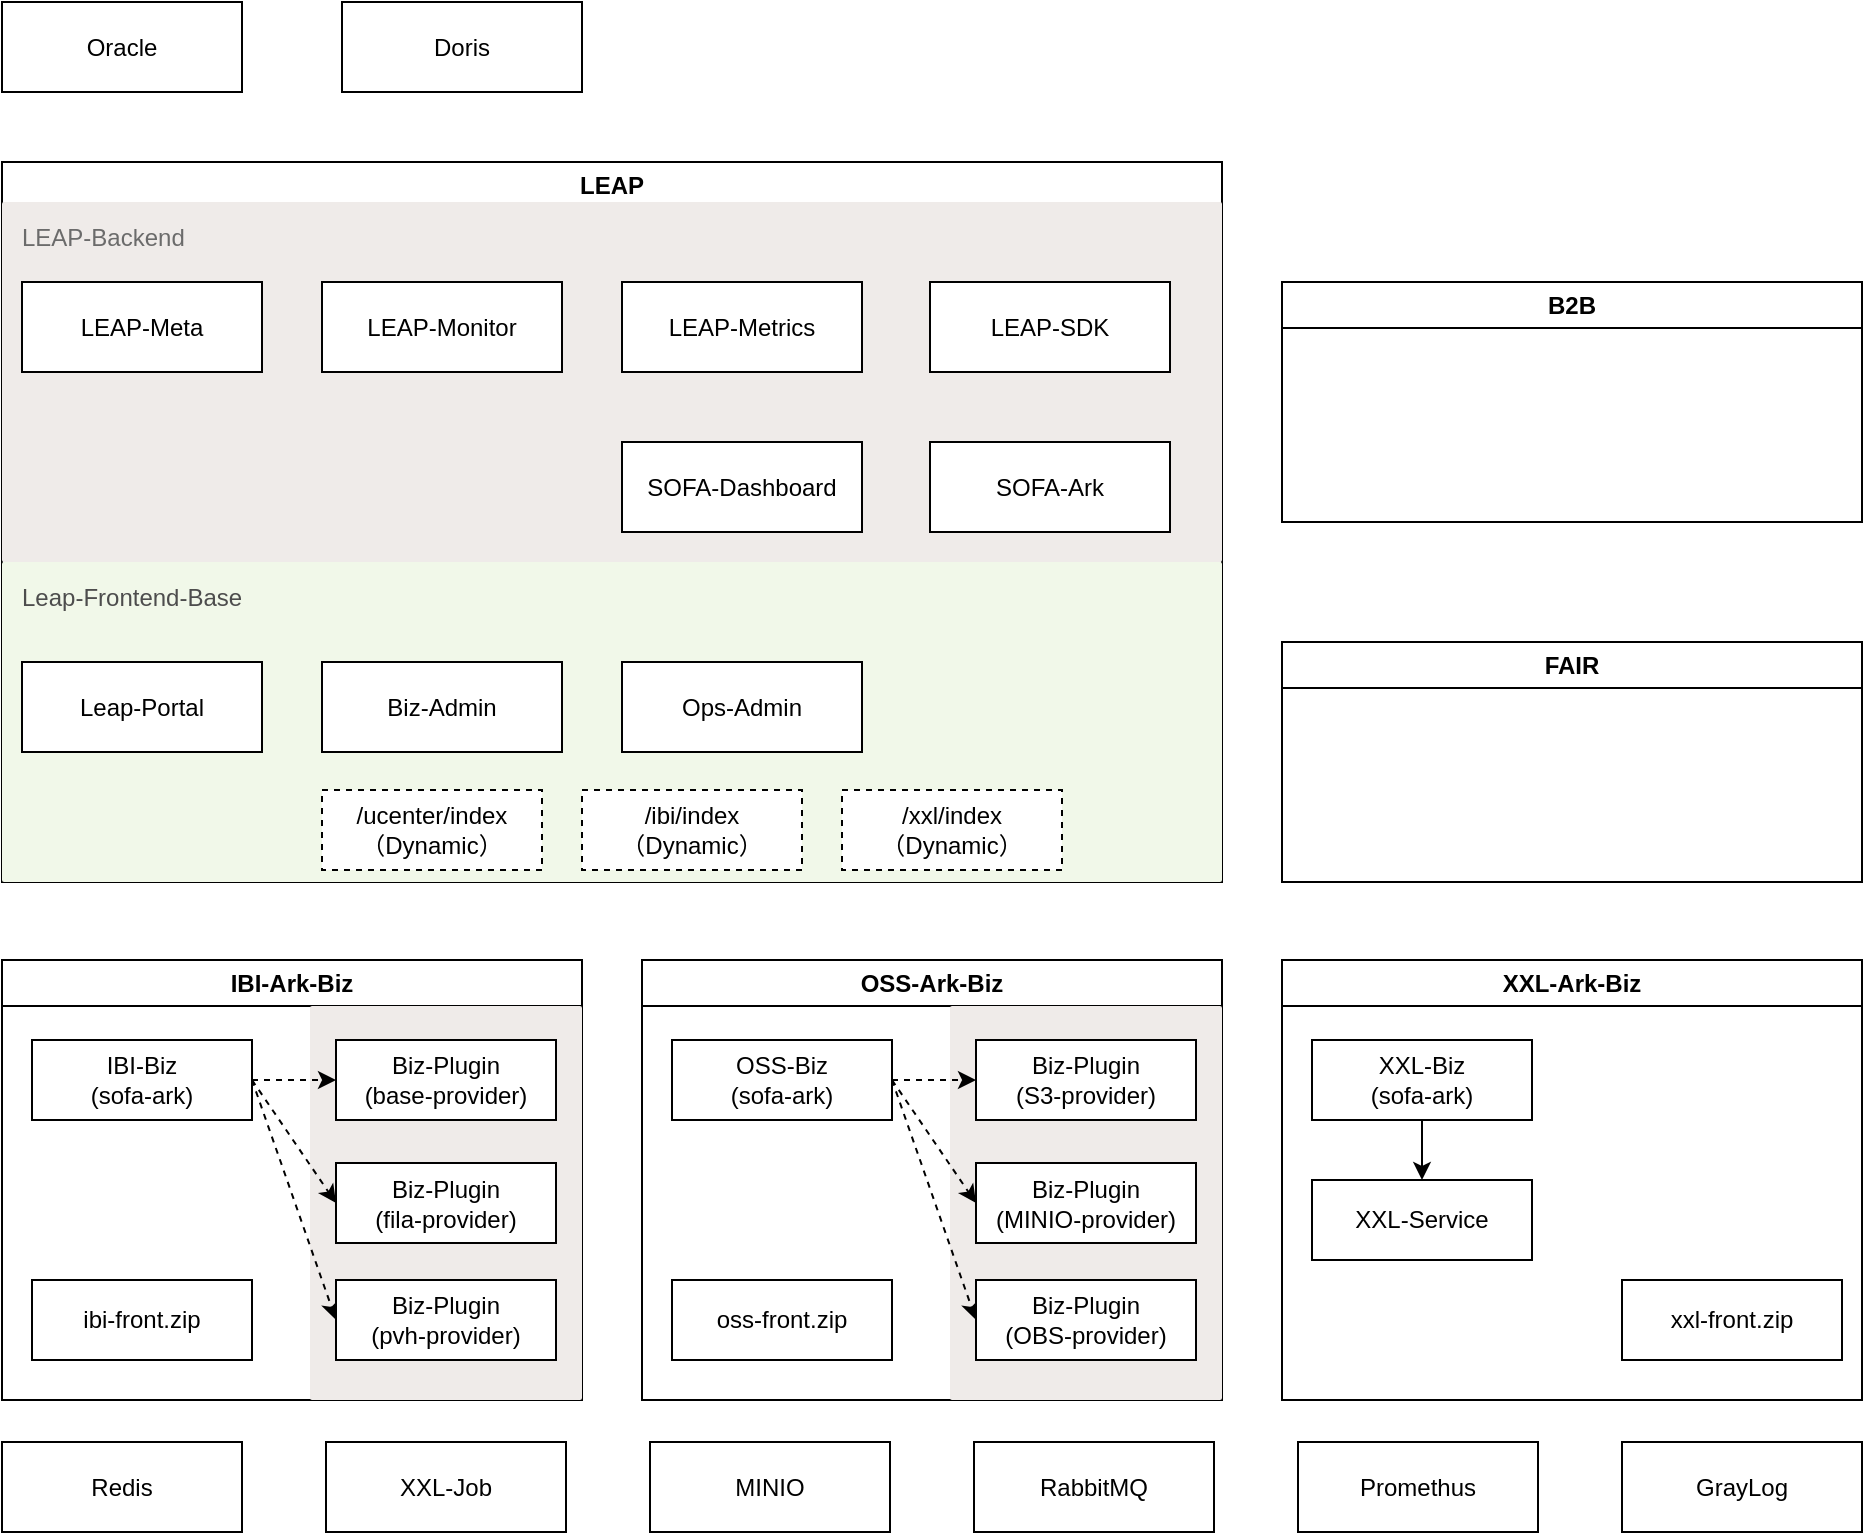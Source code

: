 <mxfile version="21.3.8" type="github">
  <diagram id="C5RBs43oDa-KdzZeNtuy" name="Page-1">
    <mxGraphModel dx="2261" dy="773" grid="1" gridSize="10" guides="1" tooltips="1" connect="1" arrows="1" fold="1" page="1" pageScale="1" pageWidth="827" pageHeight="1169" math="0" shadow="0">
      <root>
        <mxCell id="WIyWlLk6GJQsqaUBKTNV-0" />
        <mxCell id="WIyWlLk6GJQsqaUBKTNV-1" parent="WIyWlLk6GJQsqaUBKTNV-0" />
        <mxCell id="2m2cGnubEGgLQn0LFh3w-37" value="IBI-Ark-Biz" style="swimlane;whiteSpace=wrap;html=1;" vertex="1" parent="WIyWlLk6GJQsqaUBKTNV-1">
          <mxGeometry x="-750" y="639" width="290" height="220" as="geometry" />
        </mxCell>
        <mxCell id="2m2cGnubEGgLQn0LFh3w-38" value="ibi-front.zip" style="rounded=0;whiteSpace=wrap;html=1;" vertex="1" parent="2m2cGnubEGgLQn0LFh3w-37">
          <mxGeometry x="15" y="160" width="110" height="40" as="geometry" />
        </mxCell>
        <mxCell id="2m2cGnubEGgLQn0LFh3w-44" value="" style="sketch=0;points=[[0,0,0],[0.25,0,0],[0.5,0,0],[0.75,0,0],[1,0,0],[1,0.25,0],[1,0.5,0],[1,0.75,0],[1,1,0],[0.75,1,0],[0.5,1,0],[0.25,1,0],[0,1,0],[0,0.75,0],[0,0.5,0],[0,0.25,0]];rounded=1;absoluteArcSize=1;arcSize=2;html=1;strokeColor=none;gradientColor=none;shadow=0;dashed=0;fontSize=12;fontColor=#9E9E9E;align=left;verticalAlign=top;spacing=10;spacingTop=-4;whiteSpace=wrap;fillColor=#EFEBE9;" vertex="1" parent="2m2cGnubEGgLQn0LFh3w-37">
          <mxGeometry x="154" y="23" width="136" height="197" as="geometry" />
        </mxCell>
        <mxCell id="2m2cGnubEGgLQn0LFh3w-49" style="edgeStyle=orthogonalEdgeStyle;rounded=0;orthogonalLoop=1;jettySize=auto;html=1;exitX=1;exitY=0.5;exitDx=0;exitDy=0;entryX=0;entryY=0.5;entryDx=0;entryDy=0;dashed=1;" edge="1" parent="2m2cGnubEGgLQn0LFh3w-37" source="2m2cGnubEGgLQn0LFh3w-42" target="2m2cGnubEGgLQn0LFh3w-46">
          <mxGeometry relative="1" as="geometry" />
        </mxCell>
        <mxCell id="2m2cGnubEGgLQn0LFh3w-50" style="rounded=0;orthogonalLoop=1;jettySize=auto;html=1;exitX=1;exitY=0.5;exitDx=0;exitDy=0;entryX=0;entryY=0.5;entryDx=0;entryDy=0;dashed=1;" edge="1" parent="2m2cGnubEGgLQn0LFh3w-37" source="2m2cGnubEGgLQn0LFh3w-42" target="2m2cGnubEGgLQn0LFh3w-47">
          <mxGeometry relative="1" as="geometry" />
        </mxCell>
        <mxCell id="2m2cGnubEGgLQn0LFh3w-51" style="rounded=0;orthogonalLoop=1;jettySize=auto;html=1;exitX=1;exitY=0.5;exitDx=0;exitDy=0;entryX=0;entryY=0.5;entryDx=0;entryDy=0;dashed=1;" edge="1" parent="2m2cGnubEGgLQn0LFh3w-37" source="2m2cGnubEGgLQn0LFh3w-42" target="2m2cGnubEGgLQn0LFh3w-48">
          <mxGeometry relative="1" as="geometry" />
        </mxCell>
        <mxCell id="2m2cGnubEGgLQn0LFh3w-42" value="IBI-Biz&lt;br&gt;(sofa-ark)" style="rounded=0;whiteSpace=wrap;html=1;" vertex="1" parent="2m2cGnubEGgLQn0LFh3w-37">
          <mxGeometry x="15" y="40" width="110" height="40" as="geometry" />
        </mxCell>
        <mxCell id="2m2cGnubEGgLQn0LFh3w-46" value="Biz-Plugin&lt;br&gt;(base-provider)" style="rounded=0;whiteSpace=wrap;html=1;" vertex="1" parent="2m2cGnubEGgLQn0LFh3w-37">
          <mxGeometry x="167" y="40" width="110" height="40" as="geometry" />
        </mxCell>
        <mxCell id="2m2cGnubEGgLQn0LFh3w-47" value="Biz-Plugin&lt;br&gt;(fila-provider)" style="rounded=0;whiteSpace=wrap;html=1;" vertex="1" parent="2m2cGnubEGgLQn0LFh3w-37">
          <mxGeometry x="167" y="101.5" width="110" height="40" as="geometry" />
        </mxCell>
        <mxCell id="2m2cGnubEGgLQn0LFh3w-48" value="Biz-Plugin&lt;br&gt;(pvh-provider)" style="rounded=0;whiteSpace=wrap;html=1;" vertex="1" parent="2m2cGnubEGgLQn0LFh3w-37">
          <mxGeometry x="167" y="160" width="110" height="40" as="geometry" />
        </mxCell>
        <mxCell id="2m2cGnubEGgLQn0LFh3w-63" value="LEAP" style="swimlane;whiteSpace=wrap;html=1;" vertex="1" parent="WIyWlLk6GJQsqaUBKTNV-1">
          <mxGeometry x="-750" y="240" width="610" height="360" as="geometry" />
        </mxCell>
        <mxCell id="2m2cGnubEGgLQn0LFh3w-64" value="Leap-Frontend-Base" style="sketch=0;points=[[0,0,0],[0.25,0,0],[0.5,0,0],[0.75,0,0],[1,0,0],[1,0.25,0],[1,0.5,0],[1,0.75,0],[1,1,0],[0.75,1,0],[0.5,1,0],[0.25,1,0],[0,1,0],[0,0.75,0],[0,0.5,0],[0,0.25,0]];rounded=1;absoluteArcSize=1;arcSize=2;html=1;strokeColor=none;gradientColor=none;shadow=0;dashed=0;fontSize=12;fontColor=#4D4D4D;align=left;verticalAlign=top;spacing=10;spacingTop=-4;whiteSpace=wrap;fillColor=#F1F8E9;" vertex="1" parent="2m2cGnubEGgLQn0LFh3w-63">
          <mxGeometry y="200" width="610" height="160" as="geometry" />
        </mxCell>
        <mxCell id="2m2cGnubEGgLQn0LFh3w-71" value="/ibi/index&lt;br&gt;（Dynamic）" style="rounded=0;whiteSpace=wrap;html=1;dashed=1;" vertex="1" parent="2m2cGnubEGgLQn0LFh3w-63">
          <mxGeometry x="290" y="314" width="110" height="40" as="geometry" />
        </mxCell>
        <mxCell id="2m2cGnubEGgLQn0LFh3w-83" value="Biz-Admin" style="rounded=0;whiteSpace=wrap;html=1;" vertex="1" parent="2m2cGnubEGgLQn0LFh3w-63">
          <mxGeometry x="160" y="250" width="120" height="45" as="geometry" />
        </mxCell>
        <mxCell id="2m2cGnubEGgLQn0LFh3w-181" value="/xxl/index&lt;br&gt;（Dynamic）" style="rounded=0;whiteSpace=wrap;html=1;dashed=1;" vertex="1" parent="2m2cGnubEGgLQn0LFh3w-63">
          <mxGeometry x="420" y="314" width="110" height="40" as="geometry" />
        </mxCell>
        <mxCell id="2m2cGnubEGgLQn0LFh3w-182" value="/ucenter/index&lt;br&gt;（Dynamic）" style="rounded=0;whiteSpace=wrap;html=1;dashed=1;" vertex="1" parent="2m2cGnubEGgLQn0LFh3w-63">
          <mxGeometry x="160" y="314" width="110" height="40" as="geometry" />
        </mxCell>
        <mxCell id="2m2cGnubEGgLQn0LFh3w-183" value="Leap-Portal" style="rounded=0;whiteSpace=wrap;html=1;" vertex="1" parent="2m2cGnubEGgLQn0LFh3w-63">
          <mxGeometry x="10" y="250" width="120" height="45" as="geometry" />
        </mxCell>
        <mxCell id="2m2cGnubEGgLQn0LFh3w-185" value="Ops-Admin" style="rounded=0;whiteSpace=wrap;html=1;" vertex="1" parent="2m2cGnubEGgLQn0LFh3w-63">
          <mxGeometry x="310" y="250" width="120" height="45" as="geometry" />
        </mxCell>
        <mxCell id="2m2cGnubEGgLQn0LFh3w-186" value="LEAP-Backend" style="sketch=0;points=[[0,0,0],[0.25,0,0],[0.5,0,0],[0.75,0,0],[1,0,0],[1,0.25,0],[1,0.5,0],[1,0.75,0],[1,1,0],[0.75,1,0],[0.5,1,0],[0.25,1,0],[0,1,0],[0,0.75,0],[0,0.5,0],[0,0.25,0]];rounded=1;absoluteArcSize=1;arcSize=2;html=1;strokeColor=none;gradientColor=none;shadow=0;dashed=0;fontSize=12;fontColor=#6B6B6B;align=left;verticalAlign=top;spacing=10;spacingTop=-4;whiteSpace=wrap;fillColor=#EFEBE9;" vertex="1" parent="2m2cGnubEGgLQn0LFh3w-63">
          <mxGeometry y="20" width="610" height="180" as="geometry" />
        </mxCell>
        <mxCell id="2m2cGnubEGgLQn0LFh3w-187" value="SOFA-Ark" style="rounded=0;whiteSpace=wrap;html=1;" vertex="1" parent="2m2cGnubEGgLQn0LFh3w-63">
          <mxGeometry x="464" y="140" width="120" height="45" as="geometry" />
        </mxCell>
        <mxCell id="2m2cGnubEGgLQn0LFh3w-188" value="SOFA-Dashboard" style="rounded=0;whiteSpace=wrap;html=1;" vertex="1" parent="2m2cGnubEGgLQn0LFh3w-63">
          <mxGeometry x="310" y="140" width="120" height="45" as="geometry" />
        </mxCell>
        <mxCell id="2m2cGnubEGgLQn0LFh3w-189" value="LEAP-Metrics" style="rounded=0;whiteSpace=wrap;html=1;" vertex="1" parent="2m2cGnubEGgLQn0LFh3w-63">
          <mxGeometry x="310" y="60" width="120" height="45" as="geometry" />
        </mxCell>
        <mxCell id="2m2cGnubEGgLQn0LFh3w-190" value="LEAP-Monitor" style="rounded=0;whiteSpace=wrap;html=1;" vertex="1" parent="2m2cGnubEGgLQn0LFh3w-63">
          <mxGeometry x="160" y="60" width="120" height="45" as="geometry" />
        </mxCell>
        <mxCell id="2m2cGnubEGgLQn0LFh3w-191" value="LEAP-Meta" style="rounded=0;whiteSpace=wrap;html=1;" vertex="1" parent="2m2cGnubEGgLQn0LFh3w-63">
          <mxGeometry x="10" y="60" width="120" height="45" as="geometry" />
        </mxCell>
        <mxCell id="2m2cGnubEGgLQn0LFh3w-192" value="LEAP-SDK" style="rounded=0;whiteSpace=wrap;html=1;" vertex="1" parent="2m2cGnubEGgLQn0LFh3w-63">
          <mxGeometry x="464" y="60" width="120" height="45" as="geometry" />
        </mxCell>
        <mxCell id="2m2cGnubEGgLQn0LFh3w-208" value="OSS-Ark-Biz" style="swimlane;whiteSpace=wrap;html=1;" vertex="1" parent="WIyWlLk6GJQsqaUBKTNV-1">
          <mxGeometry x="-430" y="639" width="290" height="220" as="geometry" />
        </mxCell>
        <mxCell id="2m2cGnubEGgLQn0LFh3w-209" value="oss-front.zip" style="rounded=0;whiteSpace=wrap;html=1;" vertex="1" parent="2m2cGnubEGgLQn0LFh3w-208">
          <mxGeometry x="15" y="160" width="110" height="40" as="geometry" />
        </mxCell>
        <mxCell id="2m2cGnubEGgLQn0LFh3w-210" value="" style="sketch=0;points=[[0,0,0],[0.25,0,0],[0.5,0,0],[0.75,0,0],[1,0,0],[1,0.25,0],[1,0.5,0],[1,0.75,0],[1,1,0],[0.75,1,0],[0.5,1,0],[0.25,1,0],[0,1,0],[0,0.75,0],[0,0.5,0],[0,0.25,0]];rounded=1;absoluteArcSize=1;arcSize=2;html=1;strokeColor=none;gradientColor=none;shadow=0;dashed=0;fontSize=12;fontColor=#9E9E9E;align=left;verticalAlign=top;spacing=10;spacingTop=-4;whiteSpace=wrap;fillColor=#EFEBE9;" vertex="1" parent="2m2cGnubEGgLQn0LFh3w-208">
          <mxGeometry x="154" y="23" width="136" height="197" as="geometry" />
        </mxCell>
        <mxCell id="2m2cGnubEGgLQn0LFh3w-211" style="edgeStyle=orthogonalEdgeStyle;rounded=0;orthogonalLoop=1;jettySize=auto;html=1;exitX=1;exitY=0.5;exitDx=0;exitDy=0;entryX=0;entryY=0.5;entryDx=0;entryDy=0;dashed=1;" edge="1" parent="2m2cGnubEGgLQn0LFh3w-208" source="2m2cGnubEGgLQn0LFh3w-214" target="2m2cGnubEGgLQn0LFh3w-215">
          <mxGeometry relative="1" as="geometry" />
        </mxCell>
        <mxCell id="2m2cGnubEGgLQn0LFh3w-212" style="rounded=0;orthogonalLoop=1;jettySize=auto;html=1;exitX=1;exitY=0.5;exitDx=0;exitDy=0;entryX=0;entryY=0.5;entryDx=0;entryDy=0;dashed=1;" edge="1" parent="2m2cGnubEGgLQn0LFh3w-208" source="2m2cGnubEGgLQn0LFh3w-214" target="2m2cGnubEGgLQn0LFh3w-216">
          <mxGeometry relative="1" as="geometry" />
        </mxCell>
        <mxCell id="2m2cGnubEGgLQn0LFh3w-213" style="rounded=0;orthogonalLoop=1;jettySize=auto;html=1;exitX=1;exitY=0.5;exitDx=0;exitDy=0;entryX=0;entryY=0.5;entryDx=0;entryDy=0;dashed=1;" edge="1" parent="2m2cGnubEGgLQn0LFh3w-208" source="2m2cGnubEGgLQn0LFh3w-214" target="2m2cGnubEGgLQn0LFh3w-217">
          <mxGeometry relative="1" as="geometry" />
        </mxCell>
        <mxCell id="2m2cGnubEGgLQn0LFh3w-214" value="OSS-Biz&lt;br&gt;(sofa-ark)" style="rounded=0;whiteSpace=wrap;html=1;" vertex="1" parent="2m2cGnubEGgLQn0LFh3w-208">
          <mxGeometry x="15" y="40" width="110" height="40" as="geometry" />
        </mxCell>
        <mxCell id="2m2cGnubEGgLQn0LFh3w-215" value="Biz-Plugin&lt;br&gt;(S3-provider)" style="rounded=0;whiteSpace=wrap;html=1;" vertex="1" parent="2m2cGnubEGgLQn0LFh3w-208">
          <mxGeometry x="167" y="40" width="110" height="40" as="geometry" />
        </mxCell>
        <mxCell id="2m2cGnubEGgLQn0LFh3w-216" value="Biz-Plugin&lt;br&gt;(MINIO-provider)" style="rounded=0;whiteSpace=wrap;html=1;" vertex="1" parent="2m2cGnubEGgLQn0LFh3w-208">
          <mxGeometry x="167" y="101.5" width="110" height="40" as="geometry" />
        </mxCell>
        <mxCell id="2m2cGnubEGgLQn0LFh3w-217" value="Biz-Plugin&lt;br&gt;(OBS-provider)" style="rounded=0;whiteSpace=wrap;html=1;" vertex="1" parent="2m2cGnubEGgLQn0LFh3w-208">
          <mxGeometry x="167" y="160" width="110" height="40" as="geometry" />
        </mxCell>
        <mxCell id="2m2cGnubEGgLQn0LFh3w-218" value="XXL-Ark-Biz" style="swimlane;whiteSpace=wrap;html=1;" vertex="1" parent="WIyWlLk6GJQsqaUBKTNV-1">
          <mxGeometry x="-110" y="639" width="290" height="220" as="geometry" />
        </mxCell>
        <mxCell id="2m2cGnubEGgLQn0LFh3w-219" value="xxl-front.zip" style="rounded=0;whiteSpace=wrap;html=1;" vertex="1" parent="2m2cGnubEGgLQn0LFh3w-218">
          <mxGeometry x="170" y="160" width="110" height="40" as="geometry" />
        </mxCell>
        <mxCell id="2m2cGnubEGgLQn0LFh3w-229" style="edgeStyle=orthogonalEdgeStyle;rounded=0;orthogonalLoop=1;jettySize=auto;html=1;exitX=0.5;exitY=1;exitDx=0;exitDy=0;entryX=0.5;entryY=0;entryDx=0;entryDy=0;" edge="1" parent="2m2cGnubEGgLQn0LFh3w-218" source="2m2cGnubEGgLQn0LFh3w-224" target="2m2cGnubEGgLQn0LFh3w-228">
          <mxGeometry relative="1" as="geometry" />
        </mxCell>
        <mxCell id="2m2cGnubEGgLQn0LFh3w-224" value="XXL-Biz&lt;br&gt;(sofa-ark)" style="rounded=0;whiteSpace=wrap;html=1;" vertex="1" parent="2m2cGnubEGgLQn0LFh3w-218">
          <mxGeometry x="15" y="40" width="110" height="40" as="geometry" />
        </mxCell>
        <mxCell id="2m2cGnubEGgLQn0LFh3w-228" value="XXL-Service" style="rounded=0;whiteSpace=wrap;html=1;" vertex="1" parent="2m2cGnubEGgLQn0LFh3w-218">
          <mxGeometry x="15" y="110" width="110" height="40" as="geometry" />
        </mxCell>
        <mxCell id="2m2cGnubEGgLQn0LFh3w-230" value="Redis" style="rounded=0;whiteSpace=wrap;html=1;" vertex="1" parent="WIyWlLk6GJQsqaUBKTNV-1">
          <mxGeometry x="-750" y="880" width="120" height="45" as="geometry" />
        </mxCell>
        <mxCell id="2m2cGnubEGgLQn0LFh3w-231" value="XXL-Job" style="rounded=0;whiteSpace=wrap;html=1;" vertex="1" parent="WIyWlLk6GJQsqaUBKTNV-1">
          <mxGeometry x="-588" y="880" width="120" height="45" as="geometry" />
        </mxCell>
        <mxCell id="2m2cGnubEGgLQn0LFh3w-232" value="MINIO" style="rounded=0;whiteSpace=wrap;html=1;" vertex="1" parent="WIyWlLk6GJQsqaUBKTNV-1">
          <mxGeometry x="-426" y="880" width="120" height="45" as="geometry" />
        </mxCell>
        <mxCell id="2m2cGnubEGgLQn0LFh3w-233" value="RabbitMQ" style="rounded=0;whiteSpace=wrap;html=1;" vertex="1" parent="WIyWlLk6GJQsqaUBKTNV-1">
          <mxGeometry x="-264" y="880" width="120" height="45" as="geometry" />
        </mxCell>
        <mxCell id="2m2cGnubEGgLQn0LFh3w-234" value="Promethus" style="rounded=0;whiteSpace=wrap;html=1;" vertex="1" parent="WIyWlLk6GJQsqaUBKTNV-1">
          <mxGeometry x="-102" y="880" width="120" height="45" as="geometry" />
        </mxCell>
        <mxCell id="2m2cGnubEGgLQn0LFh3w-235" value="GrayLog" style="rounded=0;whiteSpace=wrap;html=1;" vertex="1" parent="WIyWlLk6GJQsqaUBKTNV-1">
          <mxGeometry x="60" y="880" width="120" height="45" as="geometry" />
        </mxCell>
        <mxCell id="2m2cGnubEGgLQn0LFh3w-236" value="Oracle" style="rounded=0;whiteSpace=wrap;html=1;" vertex="1" parent="WIyWlLk6GJQsqaUBKTNV-1">
          <mxGeometry x="-750" y="160" width="120" height="45" as="geometry" />
        </mxCell>
        <mxCell id="2m2cGnubEGgLQn0LFh3w-237" value="Doris" style="rounded=0;whiteSpace=wrap;html=1;" vertex="1" parent="WIyWlLk6GJQsqaUBKTNV-1">
          <mxGeometry x="-580" y="160" width="120" height="45" as="geometry" />
        </mxCell>
        <mxCell id="2m2cGnubEGgLQn0LFh3w-238" value="B2B" style="swimlane;whiteSpace=wrap;html=1;" vertex="1" parent="WIyWlLk6GJQsqaUBKTNV-1">
          <mxGeometry x="-110" y="300" width="290" height="120" as="geometry" />
        </mxCell>
        <mxCell id="2m2cGnubEGgLQn0LFh3w-239" value="FAIR" style="swimlane;whiteSpace=wrap;html=1;" vertex="1" parent="WIyWlLk6GJQsqaUBKTNV-1">
          <mxGeometry x="-110" y="480" width="290" height="120" as="geometry" />
        </mxCell>
      </root>
    </mxGraphModel>
  </diagram>
</mxfile>
